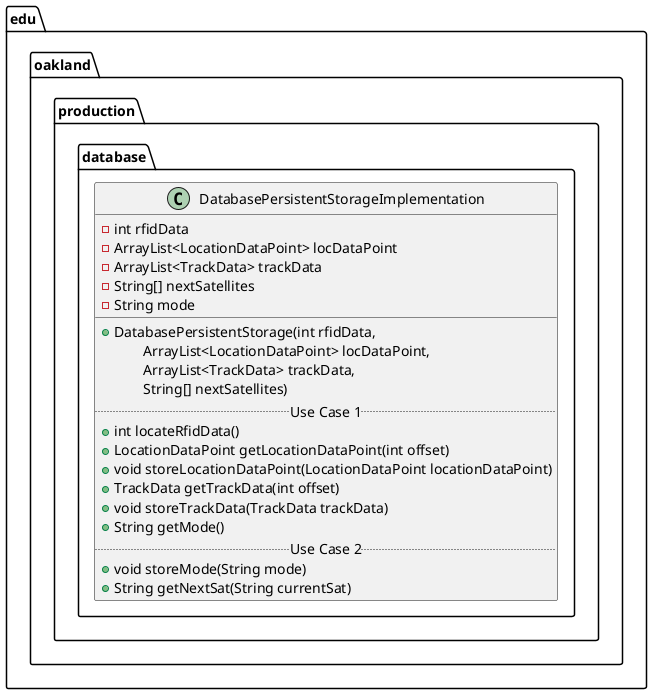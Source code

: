 @startuml DatabasePersistentStorageImplementation

package edu.oakland.production.database {
    class DatabasePersistentStorageImplementation {
        - int rfidData
        - ArrayList<LocationDataPoint> locDataPoint
        - ArrayList<TrackData> trackData
        - String[] nextSatellites
        - String mode
        __
        + DatabasePersistentStorage(int rfidData, 
        \tArrayList<LocationDataPoint> locDataPoint, 
        \tArrayList<TrackData> trackData, 
        \tString[] nextSatellites)
        .. Use Case 1 ..
        + int locateRfidData()
        + LocationDataPoint getLocationDataPoint(int offset)
        + void storeLocationDataPoint(LocationDataPoint locationDataPoint)
        + TrackData getTrackData(int offset)
        + void storeTrackData(TrackData trackData)
        + String getMode()
        .. Use Case 2 ..
        + void storeMode(String mode)
        + String getNextSat(String currentSat)
    }
}

@enduml